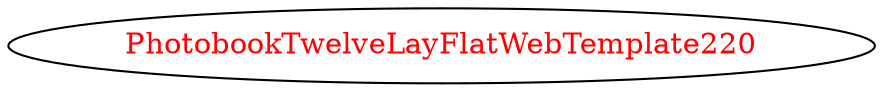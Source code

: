 digraph dependencyGraph {
 concentrate=true;
 ranksep="2.0";
 rankdir="LR"; 
 splines="ortho";
"PhotobookTwelveLayFlatWebTemplate220" [fontcolor="red"];
}